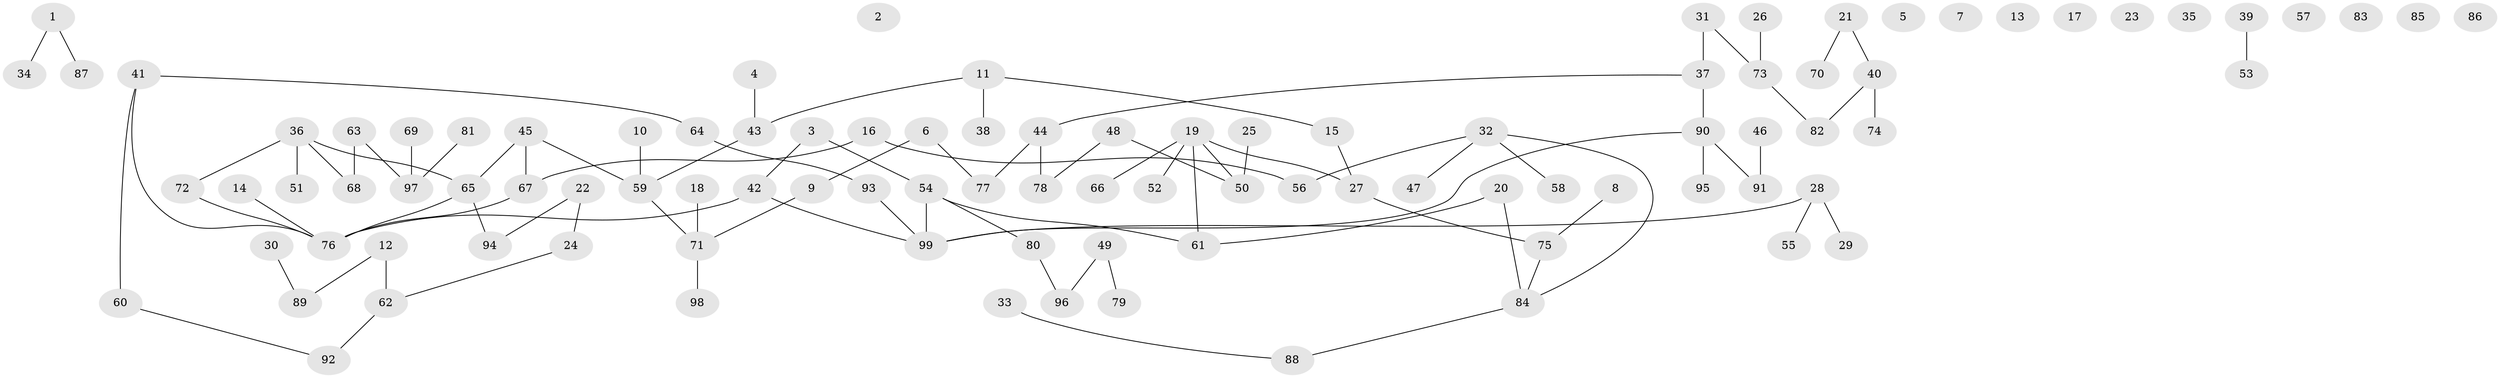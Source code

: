// coarse degree distribution, {3: 0.29411764705882354, 2: 0.23529411764705882, 6: 0.058823529411764705, 4: 0.11764705882352941, 1: 0.29411764705882354}
// Generated by graph-tools (version 1.1) at 2025/48/03/04/25 22:48:17]
// undirected, 99 vertices, 95 edges
graph export_dot {
  node [color=gray90,style=filled];
  1;
  2;
  3;
  4;
  5;
  6;
  7;
  8;
  9;
  10;
  11;
  12;
  13;
  14;
  15;
  16;
  17;
  18;
  19;
  20;
  21;
  22;
  23;
  24;
  25;
  26;
  27;
  28;
  29;
  30;
  31;
  32;
  33;
  34;
  35;
  36;
  37;
  38;
  39;
  40;
  41;
  42;
  43;
  44;
  45;
  46;
  47;
  48;
  49;
  50;
  51;
  52;
  53;
  54;
  55;
  56;
  57;
  58;
  59;
  60;
  61;
  62;
  63;
  64;
  65;
  66;
  67;
  68;
  69;
  70;
  71;
  72;
  73;
  74;
  75;
  76;
  77;
  78;
  79;
  80;
  81;
  82;
  83;
  84;
  85;
  86;
  87;
  88;
  89;
  90;
  91;
  92;
  93;
  94;
  95;
  96;
  97;
  98;
  99;
  1 -- 34;
  1 -- 87;
  3 -- 42;
  3 -- 54;
  4 -- 43;
  6 -- 9;
  6 -- 77;
  8 -- 75;
  9 -- 71;
  10 -- 59;
  11 -- 15;
  11 -- 38;
  11 -- 43;
  12 -- 62;
  12 -- 89;
  14 -- 76;
  15 -- 27;
  16 -- 56;
  16 -- 67;
  18 -- 71;
  19 -- 27;
  19 -- 50;
  19 -- 52;
  19 -- 61;
  19 -- 66;
  20 -- 61;
  20 -- 84;
  21 -- 40;
  21 -- 70;
  22 -- 24;
  22 -- 94;
  24 -- 62;
  25 -- 50;
  26 -- 73;
  27 -- 75;
  28 -- 29;
  28 -- 55;
  28 -- 99;
  30 -- 89;
  31 -- 37;
  31 -- 73;
  32 -- 47;
  32 -- 56;
  32 -- 58;
  32 -- 84;
  33 -- 88;
  36 -- 51;
  36 -- 65;
  36 -- 68;
  36 -- 72;
  37 -- 44;
  37 -- 90;
  39 -- 53;
  40 -- 74;
  40 -- 82;
  41 -- 60;
  41 -- 64;
  41 -- 76;
  42 -- 76;
  42 -- 99;
  43 -- 59;
  44 -- 77;
  44 -- 78;
  45 -- 59;
  45 -- 65;
  45 -- 67;
  46 -- 91;
  48 -- 50;
  48 -- 78;
  49 -- 79;
  49 -- 96;
  54 -- 61;
  54 -- 80;
  54 -- 99;
  59 -- 71;
  60 -- 92;
  62 -- 92;
  63 -- 68;
  63 -- 97;
  64 -- 93;
  65 -- 76;
  65 -- 94;
  67 -- 76;
  69 -- 97;
  71 -- 98;
  72 -- 76;
  73 -- 82;
  75 -- 84;
  80 -- 96;
  81 -- 97;
  84 -- 88;
  90 -- 91;
  90 -- 95;
  90 -- 99;
  93 -- 99;
}
